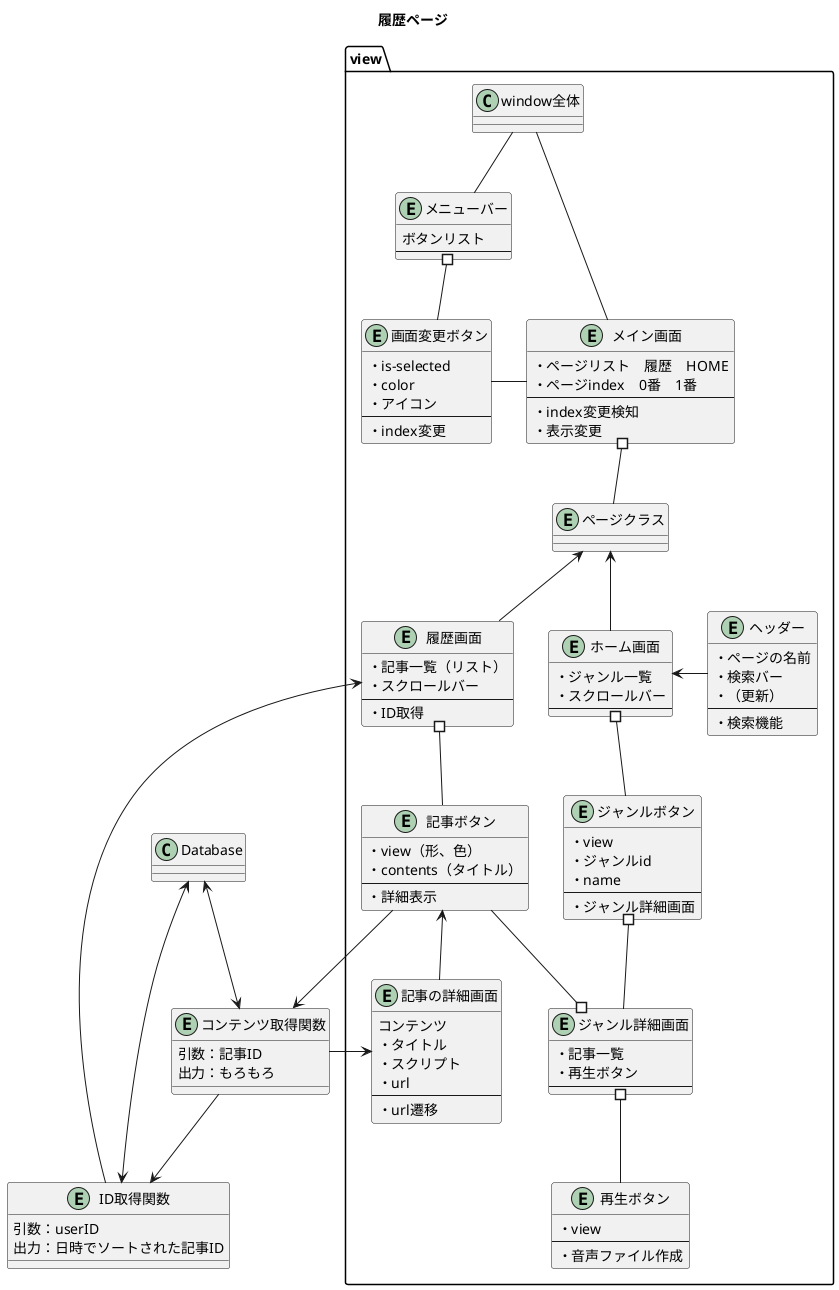 '　alt d  で表示される
@startuml test

title 履歴ページ

package view{
entity "メニューバー" as Menu{
    ボタンリスト
    --
}


class "window全体" as Window全体
Window全体 -- Menu


entity "画面変更ボタン" as Change_displayButton{
    ・is-selected
    ・color
    ・アイコン
    --
    ・index変更
}

Menu #-- Change_displayButton


entity "メイン画面" as main_display{
    ・ページリスト　履歴　HOME
    ・ページindex　0番　1番
    --
    ・index変更検知
    ・表示変更
}

Window全体 -- main_display
Change_displayButton -right- main_display


entity "ページクラス" as page_class{
}

main_display #-- page_class

entity "履歴画面" as past_display{
    ・記事一覧（リスト）
    ・スクロールバー
    --
    ・ID取得
}


page_class <-down- past_display

}

entity "ID取得関数" as ID_get_function{
    引数：userID
    出力：日時でソートされた記事ID
}

past_display <-left- ID_get_function

entity "コンテンツ取得関数" as contents_get_function{
    引数：記事ID
    出力：もろもろ
}

contents_get_function --> ID_get_function

Database <-right-> ID_get_function
Database <--> contents_get_function



package view{

entity "記事ボタン" as article_botten{
    ・view（形、色）
    ・contents（タイトル）
    --
    ・詳細表示
}

article_botten -up-# past_display
article_botten --> contents_get_function


entity "記事の詳細画面" as article_detail{
    コンテンツ
    ・タイトル
    ・スクリプト
    ・url
    --
    ・url遷移
}

article_botten <-- article_detail
article_detail <-- contents_get_function

entity "ホーム画面" as home_display{
    ・ジャンル一覧
    ・スクロールバー
    --
}

home_display -up-> page_class

entity "ヘッダー" as header{
    ・ページの名前
    ・検索バー
    ・（更新）
    --
    ・検索機能
}

home_display <-right- header


entity "ジャンルボタン" as genre_botten{
    ・view
    ・ジャンルid
    ・name
    --
    ・ジャンル詳細画面
}

home_display #-- genre_botten

entity "ジャンル詳細画面" as genre_detail_display{
    ・記事一覧
    ・再生ボタン
    --
}

genre_detail_display -up-# genre_botten
article_botten --# genre_detail_display


entity "再生ボタン" as start_botten{
    ・view
    --
    ・音声ファイル作成
}

genre_detail_display #-- start_botten


}

@enduml